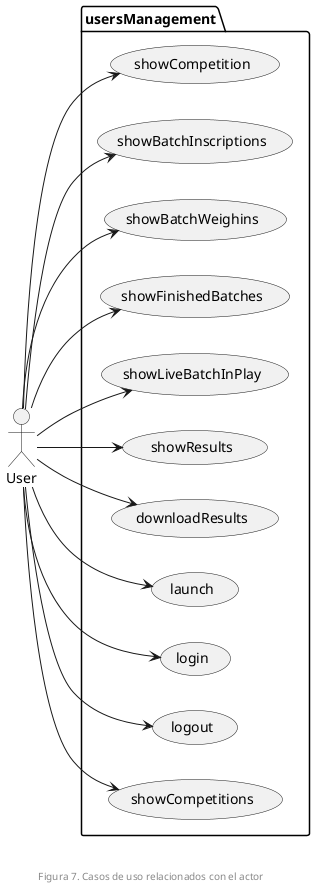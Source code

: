 @startuml
left to right direction

package usersManagement {
  usecase showCompetition
  usecase showBatchInscriptions
  usecase showBatchWeighins
  usecase showFinishedBatches
  usecase showLiveBatchInPlay
  usecase showResults
  usecase downloadResults
  usecase launch
  usecase login
  usecase logout
  usecase showCompetitions
}

User --> showCompetition
User --> showBatchInscriptions
User --> showBatchWeighins
User --> showFinishedBatches
User --> showLiveBatchInPlay
User --> showResults
User --> downloadResults
User --> launch
User --> login
User --> logout
User --> showCompetitions
footer \n\nFigura 7. Casos de uso relacionados con el actor
@enduml